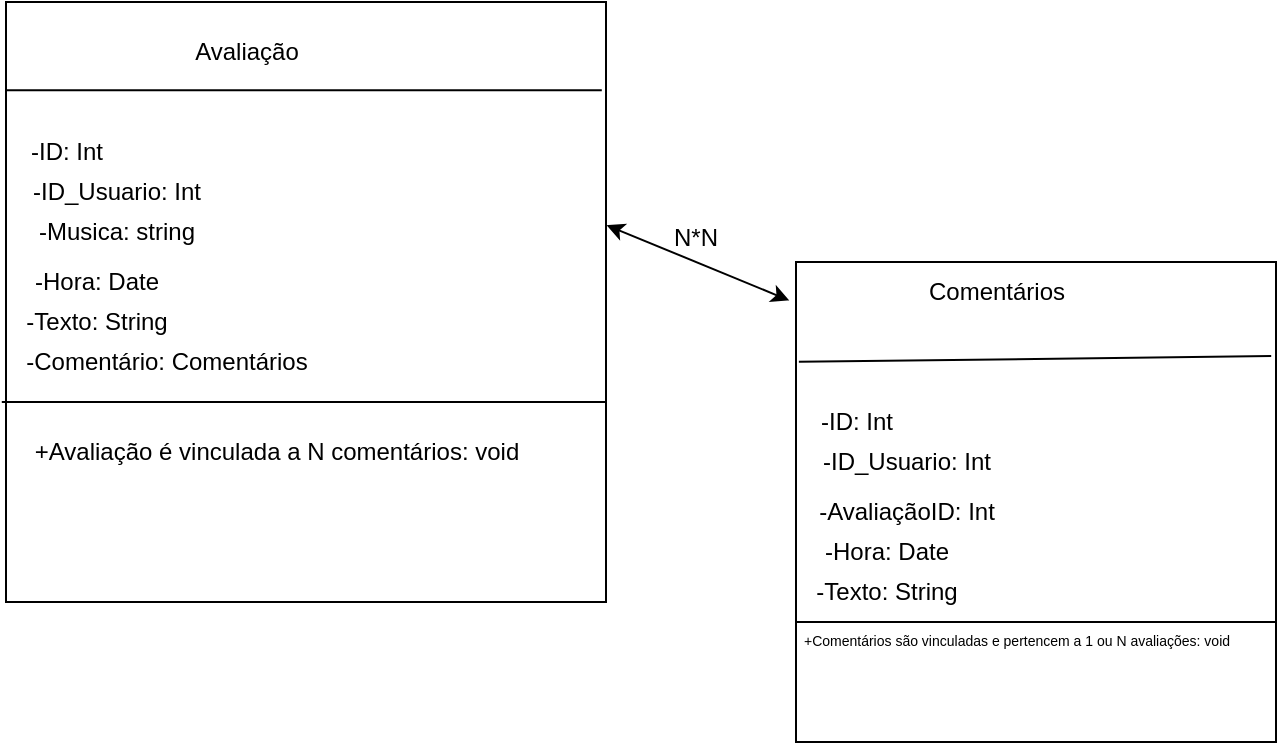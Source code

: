 <mxfile version="24.8.3">
  <diagram name="Página-1" id="rYXkEnhKjQKhhRWeDxTF">
    <mxGraphModel dx="1042" dy="535" grid="1" gridSize="10" guides="1" tooltips="1" connect="1" arrows="1" fold="1" page="1" pageScale="1" pageWidth="827" pageHeight="1169" math="0" shadow="0">
      <root>
        <mxCell id="0" />
        <mxCell id="1" parent="0" />
        <mxCell id="eJNegtRo-qONGMkSvCrm-56" value="" style="whiteSpace=wrap;html=1;aspect=fixed;" parent="1" vertex="1">
          <mxGeometry x="45" y="420" width="300" height="300" as="geometry" />
        </mxCell>
        <mxCell id="eJNegtRo-qONGMkSvCrm-57" value="Avaliação" style="text;html=1;align=center;verticalAlign=middle;resizable=0;points=[];autosize=1;strokeColor=none;fillColor=none;" parent="1" vertex="1">
          <mxGeometry x="125" y="430" width="80" height="30" as="geometry" />
        </mxCell>
        <mxCell id="eJNegtRo-qONGMkSvCrm-58" value="" style="endArrow=none;html=1;rounded=0;exitX=0.001;exitY=0.147;exitDx=0;exitDy=0;exitPerimeter=0;entryX=0.993;entryY=0.147;entryDx=0;entryDy=0;entryPerimeter=0;" parent="1" source="eJNegtRo-qONGMkSvCrm-56" target="eJNegtRo-qONGMkSvCrm-56" edge="1">
          <mxGeometry width="50" height="50" relative="1" as="geometry">
            <mxPoint x="96.8" y="461.25" as="sourcePoint" />
            <mxPoint x="280" y="460" as="targetPoint" />
          </mxGeometry>
        </mxCell>
        <mxCell id="eJNegtRo-qONGMkSvCrm-80" value="" style="endArrow=none;html=1;rounded=0;exitX=-0.005;exitY=0.63;exitDx=0;exitDy=0;exitPerimeter=0;entryX=1.002;entryY=0.63;entryDx=0;entryDy=0;entryPerimeter=0;" parent="1" edge="1">
          <mxGeometry width="50" height="50" relative="1" as="geometry">
            <mxPoint x="42.9" y="620" as="sourcePoint" />
            <mxPoint x="345.0" y="620" as="targetPoint" />
          </mxGeometry>
        </mxCell>
        <mxCell id="uurNs8dZLbEfKvoltans-18" value="+Avaliação é vinculada a N comentários: void" style="text;html=1;align=center;verticalAlign=middle;resizable=0;points=[];autosize=1;strokeColor=none;fillColor=none;" parent="1" vertex="1">
          <mxGeometry x="45" y="630" width="270" height="30" as="geometry" />
        </mxCell>
        <mxCell id="uurNs8dZLbEfKvoltans-28" value="" style="whiteSpace=wrap;html=1;aspect=fixed;" parent="1" vertex="1">
          <mxGeometry x="440" y="550" width="240" height="240" as="geometry" />
        </mxCell>
        <mxCell id="uurNs8dZLbEfKvoltans-29" value="Comentários" style="text;html=1;align=center;verticalAlign=middle;resizable=0;points=[];autosize=1;strokeColor=none;fillColor=none;" parent="1" vertex="1">
          <mxGeometry x="495" y="550" width="90" height="30" as="geometry" />
        </mxCell>
        <mxCell id="uurNs8dZLbEfKvoltans-31" value="" style="endArrow=none;html=1;rounded=0;exitX=0.006;exitY=0.208;exitDx=0;exitDy=0;exitPerimeter=0;entryX=0.99;entryY=0.196;entryDx=0;entryDy=0;entryPerimeter=0;" parent="1" source="uurNs8dZLbEfKvoltans-28" target="uurNs8dZLbEfKvoltans-28" edge="1">
          <mxGeometry width="50" height="50" relative="1" as="geometry">
            <mxPoint x="55" y="474" as="sourcePoint" />
            <mxPoint x="353" y="474" as="targetPoint" />
          </mxGeometry>
        </mxCell>
        <mxCell id="uurNs8dZLbEfKvoltans-32" value="" style="endArrow=none;html=1;rounded=0;exitX=0;exitY=0.75;exitDx=0;exitDy=0;entryX=1;entryY=0.75;entryDx=0;entryDy=0;" parent="1" source="uurNs8dZLbEfKvoltans-28" target="uurNs8dZLbEfKvoltans-28" edge="1">
          <mxGeometry width="50" height="50" relative="1" as="geometry">
            <mxPoint x="65" y="484" as="sourcePoint" />
            <mxPoint x="363" y="484" as="targetPoint" />
          </mxGeometry>
        </mxCell>
        <mxCell id="uurNs8dZLbEfKvoltans-33" value="" style="endArrow=classic;startArrow=classic;html=1;rounded=0;exitX=1.001;exitY=0.372;exitDx=0;exitDy=0;entryX=-0.014;entryY=0.08;entryDx=0;entryDy=0;exitPerimeter=0;entryPerimeter=0;" parent="1" source="eJNegtRo-qONGMkSvCrm-56" target="uurNs8dZLbEfKvoltans-28" edge="1">
          <mxGeometry width="50" height="50" relative="1" as="geometry">
            <mxPoint x="280" y="430" as="sourcePoint" />
            <mxPoint x="295" y="405" as="targetPoint" />
          </mxGeometry>
        </mxCell>
        <mxCell id="NlqVlv1fFg9RmJPkAt5u-1" value="N*N&lt;div&gt;&lt;br&gt;&lt;/div&gt;" style="text;html=1;align=center;verticalAlign=middle;whiteSpace=wrap;rounded=0;" vertex="1" parent="1">
          <mxGeometry x="360" y="530" width="60" height="30" as="geometry" />
        </mxCell>
        <mxCell id="NlqVlv1fFg9RmJPkAt5u-2" value="-ID: Int" style="text;html=1;align=center;verticalAlign=middle;resizable=0;points=[];autosize=1;strokeColor=none;fillColor=none;" vertex="1" parent="1">
          <mxGeometry x="440" y="615" width="60" height="30" as="geometry" />
        </mxCell>
        <mxCell id="NlqVlv1fFg9RmJPkAt5u-3" value="-ID_Usuario: Int" style="text;html=1;align=center;verticalAlign=middle;resizable=0;points=[];autosize=1;strokeColor=none;fillColor=none;" vertex="1" parent="1">
          <mxGeometry x="440" y="635" width="110" height="30" as="geometry" />
        </mxCell>
        <mxCell id="NlqVlv1fFg9RmJPkAt5u-4" value="-AvaliaçãoID: Int" style="text;html=1;align=center;verticalAlign=middle;resizable=0;points=[];autosize=1;strokeColor=none;fillColor=none;" vertex="1" parent="1">
          <mxGeometry x="440" y="660" width="110" height="30" as="geometry" />
        </mxCell>
        <mxCell id="NlqVlv1fFg9RmJPkAt5u-5" value="-Hora: Date" style="text;html=1;align=center;verticalAlign=middle;resizable=0;points=[];autosize=1;strokeColor=none;fillColor=none;" vertex="1" parent="1">
          <mxGeometry x="440" y="680" width="90" height="30" as="geometry" />
        </mxCell>
        <mxCell id="NlqVlv1fFg9RmJPkAt5u-6" value="-Texto: String" style="text;html=1;align=center;verticalAlign=middle;resizable=0;points=[];autosize=1;strokeColor=none;fillColor=none;" vertex="1" parent="1">
          <mxGeometry x="440" y="700" width="90" height="30" as="geometry" />
        </mxCell>
        <mxCell id="uurNs8dZLbEfKvoltans-13" value="&lt;div style=&quot;line-height: 120%; font-size: 7px;&quot;&gt;&lt;span style=&quot;background-color: initial; font-size: 7px;&quot;&gt;+Comentários são vinculadas e pertencem a 1 ou N avaliações: void&lt;/span&gt;&lt;/div&gt;" style="text;html=1;align=center;verticalAlign=middle;resizable=0;points=[];autosize=1;strokeColor=none;fillColor=none;flipH=1;flipV=1;rotation=0;fontStyle=0;horizontal=1;fontSize=7;" parent="1" vertex="1">
          <mxGeometry x="430" y="730" width="240" height="20" as="geometry" />
        </mxCell>
        <mxCell id="NlqVlv1fFg9RmJPkAt5u-14" value="-ID: Int" style="text;html=1;align=center;verticalAlign=middle;resizable=0;points=[];autosize=1;strokeColor=none;fillColor=none;" vertex="1" parent="1">
          <mxGeometry x="45" y="480" width="60" height="30" as="geometry" />
        </mxCell>
        <mxCell id="NlqVlv1fFg9RmJPkAt5u-15" value="-ID_Usuario: Int" style="text;html=1;align=center;verticalAlign=middle;resizable=0;points=[];autosize=1;strokeColor=none;fillColor=none;" vertex="1" parent="1">
          <mxGeometry x="45" y="500" width="110" height="30" as="geometry" />
        </mxCell>
        <mxCell id="NlqVlv1fFg9RmJPkAt5u-16" value="-Musica: string" style="text;html=1;align=center;verticalAlign=middle;resizable=0;points=[];autosize=1;strokeColor=none;fillColor=none;" vertex="1" parent="1">
          <mxGeometry x="50" y="520" width="100" height="30" as="geometry" />
        </mxCell>
        <mxCell id="NlqVlv1fFg9RmJPkAt5u-17" value="-Hora: Date" style="text;html=1;align=center;verticalAlign=middle;resizable=0;points=[];autosize=1;strokeColor=none;fillColor=none;" vertex="1" parent="1">
          <mxGeometry x="45" y="545" width="90" height="30" as="geometry" />
        </mxCell>
        <mxCell id="NlqVlv1fFg9RmJPkAt5u-18" value="-Texto: String" style="text;html=1;align=center;verticalAlign=middle;resizable=0;points=[];autosize=1;strokeColor=none;fillColor=none;" vertex="1" parent="1">
          <mxGeometry x="45" y="565" width="90" height="30" as="geometry" />
        </mxCell>
        <mxCell id="NlqVlv1fFg9RmJPkAt5u-19" value="-Comentário: Comentários" style="text;html=1;align=center;verticalAlign=middle;resizable=0;points=[];autosize=1;strokeColor=none;fillColor=none;" vertex="1" parent="1">
          <mxGeometry x="45" y="584.5" width="160" height="30" as="geometry" />
        </mxCell>
      </root>
    </mxGraphModel>
  </diagram>
</mxfile>
